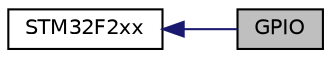 digraph "GPIO"
{
  edge [fontname="Helvetica",fontsize="10",labelfontname="Helvetica",labelfontsize="10"];
  node [fontname="Helvetica",fontsize="10",shape=record];
  rankdir=LR;
  Node0 [label="GPIO",height=0.2,width=0.4,color="black", fillcolor="grey75", style="filled" fontcolor="black"];
  Node1 [label="STM32F2xx",height=0.2,width=0.4,color="black", fillcolor="white", style="filled",URL="$group__STM32F2xx.html",tooltip="Libraries for ST Microelectronics STM32F2xx series."];
  Node1->Node0 [shape=plaintext, color="midnightblue", dir="back", style="solid"];
}
